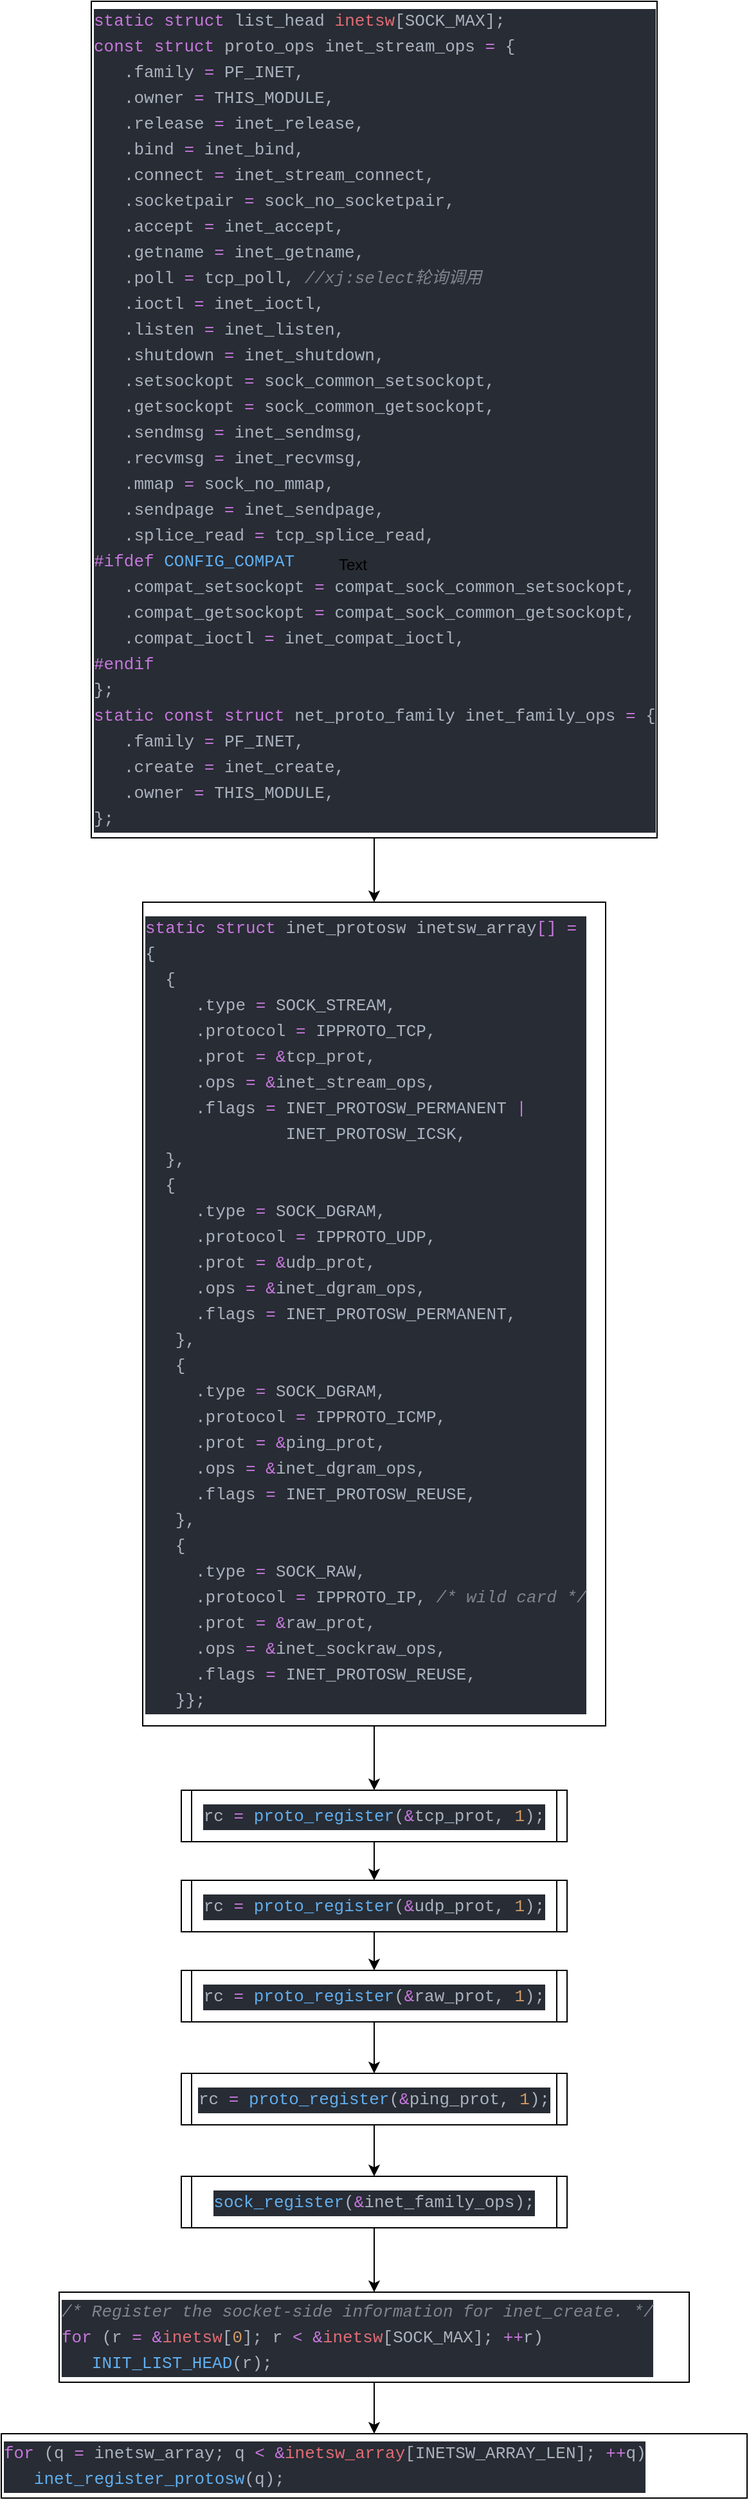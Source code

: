 <mxfile version="13.1.3">
    <diagram id="6hGFLwfOUW9BJ-s0fimq" name="Page-1">
        <mxGraphModel dx="1430" dy="1954" grid="1" gridSize="10" guides="1" tooltips="1" connect="1" arrows="1" fold="1" page="1" pageScale="1" pageWidth="827" pageHeight="1169" math="0" shadow="0">
            <root>
                <mxCell id="0"/>
                <mxCell id="1" parent="0"/>
                <mxCell id="7" style="edgeStyle=orthogonalEdgeStyle;rounded=0;orthogonalLoop=1;jettySize=auto;html=1;exitX=0.5;exitY=1;exitDx=0;exitDy=0;" parent="1" source="2" target="3" edge="1">
                    <mxGeometry relative="1" as="geometry"/>
                </mxCell>
                <mxCell id="2" value="&lt;div style=&quot;color: rgb(171 , 178 , 191) ; background-color: rgb(40 , 44 , 52) ; font-family: &amp;#34;monaco&amp;#34; , &amp;#34;menlo&amp;#34; , &amp;#34;monaco&amp;#34; , &amp;#34;courier new&amp;#34; , monospace ; font-size: 13px ; line-height: 20px&quot;&gt;rc &lt;span style=&quot;color: #c678dd&quot;&gt;=&lt;/span&gt; &lt;span style=&quot;color: #61afef&quot;&gt;proto_register&lt;/span&gt;(&lt;span style=&quot;color: #c678dd&quot;&gt;&amp;amp;&lt;/span&gt;tcp_prot, &lt;span style=&quot;color: #d19a66&quot;&gt;1&lt;/span&gt;);&lt;/div&gt;" style="shape=process;whiteSpace=wrap;html=1;backgroundOutline=1;size=0.027;" parent="1" vertex="1">
                    <mxGeometry x="105" y="1010" width="300" height="40" as="geometry"/>
                </mxCell>
                <mxCell id="8" style="edgeStyle=orthogonalEdgeStyle;rounded=0;orthogonalLoop=1;jettySize=auto;html=1;exitX=0.5;exitY=1;exitDx=0;exitDy=0;" parent="1" source="3" target="4" edge="1">
                    <mxGeometry relative="1" as="geometry"/>
                </mxCell>
                <mxCell id="3" value="&lt;div style=&quot;color: rgb(171 , 178 , 191) ; background-color: rgb(40 , 44 , 52) ; font-family: &amp;#34;monaco&amp;#34; , &amp;#34;menlo&amp;#34; , &amp;#34;monaco&amp;#34; , &amp;#34;courier new&amp;#34; , monospace ; font-size: 13px ; line-height: 20px&quot;&gt;&lt;div style=&quot;font-family: &amp;#34;monaco&amp;#34; , &amp;#34;menlo&amp;#34; , &amp;#34;monaco&amp;#34; , &amp;#34;courier new&amp;#34; , monospace ; line-height: 20px&quot;&gt;rc &lt;span style=&quot;color: #c678dd&quot;&gt;=&lt;/span&gt; &lt;span style=&quot;color: #61afef&quot;&gt;proto_register&lt;/span&gt;(&lt;span style=&quot;color: #c678dd&quot;&gt;&amp;amp;&lt;/span&gt;udp_prot, &lt;span style=&quot;color: #d19a66&quot;&gt;1&lt;/span&gt;);&lt;/div&gt;&lt;/div&gt;" style="shape=process;whiteSpace=wrap;html=1;backgroundOutline=1;size=0.027;" parent="1" vertex="1">
                    <mxGeometry x="105" y="1080" width="300" height="40" as="geometry"/>
                </mxCell>
                <mxCell id="9" style="edgeStyle=orthogonalEdgeStyle;rounded=0;orthogonalLoop=1;jettySize=auto;html=1;exitX=0.5;exitY=1;exitDx=0;exitDy=0;entryX=0.5;entryY=0;entryDx=0;entryDy=0;" parent="1" source="4" target="5" edge="1">
                    <mxGeometry relative="1" as="geometry"/>
                </mxCell>
                <mxCell id="4" value="&lt;div style=&quot;color: rgb(171 , 178 , 191) ; background-color: rgb(40 , 44 , 52) ; font-family: &amp;#34;monaco&amp;#34; , &amp;#34;menlo&amp;#34; , &amp;#34;monaco&amp;#34; , &amp;#34;courier new&amp;#34; , monospace ; font-size: 13px ; line-height: 20px&quot;&gt;&lt;div style=&quot;font-family: &amp;#34;monaco&amp;#34; , &amp;#34;menlo&amp;#34; , &amp;#34;monaco&amp;#34; , &amp;#34;courier new&amp;#34; , monospace ; line-height: 20px&quot;&gt;&lt;div style=&quot;font-family: &amp;#34;monaco&amp;#34; , &amp;#34;menlo&amp;#34; , &amp;#34;monaco&amp;#34; , &amp;#34;courier new&amp;#34; , monospace ; line-height: 20px&quot;&gt;rc &lt;span style=&quot;color: #c678dd&quot;&gt;=&lt;/span&gt; &lt;span style=&quot;color: #61afef&quot;&gt;proto_register&lt;/span&gt;(&lt;span style=&quot;color: #c678dd&quot;&gt;&amp;amp;&lt;/span&gt;raw_prot, &lt;span style=&quot;color: #d19a66&quot;&gt;1&lt;/span&gt;);&lt;/div&gt;&lt;/div&gt;&lt;/div&gt;" style="shape=process;whiteSpace=wrap;html=1;backgroundOutline=1;size=0.027;" parent="1" vertex="1">
                    <mxGeometry x="105" y="1150" width="300" height="40" as="geometry"/>
                </mxCell>
                <mxCell id="10" style="edgeStyle=orthogonalEdgeStyle;rounded=0;orthogonalLoop=1;jettySize=auto;html=1;exitX=0.5;exitY=1;exitDx=0;exitDy=0;entryX=0.5;entryY=0;entryDx=0;entryDy=0;" parent="1" source="5" target="6" edge="1">
                    <mxGeometry relative="1" as="geometry"/>
                </mxCell>
                <mxCell id="5" value="&lt;div style=&quot;color: rgb(171 , 178 , 191) ; background-color: rgb(40 , 44 , 52) ; font-family: &amp;#34;monaco&amp;#34; , &amp;#34;menlo&amp;#34; , &amp;#34;monaco&amp;#34; , &amp;#34;courier new&amp;#34; , monospace ; font-size: 13px ; line-height: 20px&quot;&gt;&lt;div style=&quot;font-family: &amp;#34;monaco&amp;#34; , &amp;#34;menlo&amp;#34; , &amp;#34;monaco&amp;#34; , &amp;#34;courier new&amp;#34; , monospace ; line-height: 20px&quot;&gt;&lt;div style=&quot;font-family: &amp;#34;monaco&amp;#34; , &amp;#34;menlo&amp;#34; , &amp;#34;monaco&amp;#34; , &amp;#34;courier new&amp;#34; , monospace ; line-height: 20px&quot;&gt;&lt;div style=&quot;font-family: &amp;#34;monaco&amp;#34; , &amp;#34;menlo&amp;#34; , &amp;#34;monaco&amp;#34; , &amp;#34;courier new&amp;#34; , monospace ; line-height: 20px&quot;&gt;rc &lt;span style=&quot;color: #c678dd&quot;&gt;=&lt;/span&gt; &lt;span style=&quot;color: #61afef&quot;&gt;proto_register&lt;/span&gt;(&lt;span style=&quot;color: #c678dd&quot;&gt;&amp;amp;&lt;/span&gt;ping_prot, &lt;span style=&quot;color: #d19a66&quot;&gt;1&lt;/span&gt;);&lt;/div&gt;&lt;/div&gt;&lt;/div&gt;&lt;/div&gt;" style="shape=process;whiteSpace=wrap;html=1;backgroundOutline=1;size=0.027;" parent="1" vertex="1">
                    <mxGeometry x="105" y="1230" width="300" height="40" as="geometry"/>
                </mxCell>
                <mxCell id="16" style="edgeStyle=orthogonalEdgeStyle;rounded=0;orthogonalLoop=1;jettySize=auto;html=1;exitX=0.5;exitY=1;exitDx=0;exitDy=0;" edge="1" parent="1" source="6" target="15">
                    <mxGeometry relative="1" as="geometry"/>
                </mxCell>
                <mxCell id="6" value="&lt;div style=&quot;color: rgb(171 , 178 , 191) ; background-color: rgb(40 , 44 , 52) ; font-family: &amp;#34;monaco&amp;#34; , &amp;#34;menlo&amp;#34; , &amp;#34;monaco&amp;#34; , &amp;#34;courier new&amp;#34; , monospace ; font-size: 13px ; line-height: 20px&quot;&gt;&lt;div style=&quot;font-family: &amp;#34;monaco&amp;#34; , &amp;#34;menlo&amp;#34; , &amp;#34;monaco&amp;#34; , &amp;#34;courier new&amp;#34; , monospace ; line-height: 20px&quot;&gt;&lt;div style=&quot;font-family: &amp;#34;monaco&amp;#34; , &amp;#34;menlo&amp;#34; , &amp;#34;monaco&amp;#34; , &amp;#34;courier new&amp;#34; , monospace ; line-height: 20px&quot;&gt;&lt;div style=&quot;font-family: &amp;#34;monaco&amp;#34; , &amp;#34;menlo&amp;#34; , &amp;#34;monaco&amp;#34; , &amp;#34;courier new&amp;#34; , monospace ; line-height: 20px&quot;&gt;&lt;div style=&quot;font-family: &amp;#34;monaco&amp;#34; , &amp;#34;menlo&amp;#34; , &amp;#34;monaco&amp;#34; , &amp;#34;courier new&amp;#34; , monospace ; line-height: 20px&quot;&gt;&lt;span style=&quot;color: #61afef&quot;&gt;sock_register&lt;/span&gt;(&lt;span style=&quot;color: #c678dd&quot;&gt;&amp;amp;&lt;/span&gt;inet_family_ops);&lt;/div&gt;&lt;/div&gt;&lt;/div&gt;&lt;/div&gt;&lt;/div&gt;" style="shape=process;whiteSpace=wrap;html=1;backgroundOutline=1;size=0.027;" parent="1" vertex="1">
                    <mxGeometry x="105" y="1310" width="300" height="40" as="geometry"/>
                </mxCell>
                <mxCell id="13" style="edgeStyle=orthogonalEdgeStyle;rounded=0;orthogonalLoop=1;jettySize=auto;html=1;exitX=0.5;exitY=1;exitDx=0;exitDy=0;" parent="1" source="11" target="12" edge="1">
                    <mxGeometry relative="1" as="geometry"/>
                </mxCell>
                <mxCell id="11" value="&lt;div style=&quot;color: rgb(171 , 178 , 191) ; background-color: rgb(40 , 44 , 52) ; font-family: &amp;#34;monaco&amp;#34; , &amp;#34;menlo&amp;#34; , &amp;#34;monaco&amp;#34; , &amp;#34;courier new&amp;#34; , monospace ; font-size: 13px ; line-height: 20px&quot;&gt;&lt;div&gt;&lt;div style=&quot;font-family: &amp;#34;monaco&amp;#34; , &amp;#34;menlo&amp;#34; , &amp;#34;monaco&amp;#34; , &amp;#34;courier new&amp;#34; , monospace ; line-height: 20px&quot;&gt;&lt;span style=&quot;color: #c678dd&quot;&gt;static&lt;/span&gt; &lt;span style=&quot;color: #c678dd&quot;&gt;struct&lt;/span&gt; list_head &lt;span style=&quot;color: #e06c75&quot;&gt;inetsw&lt;/span&gt;[SOCK_MAX];&lt;/div&gt;&lt;/div&gt;&lt;div style=&quot;font-family: &amp;#34;monaco&amp;#34; , &amp;#34;menlo&amp;#34; , &amp;#34;monaco&amp;#34; , &amp;#34;courier new&amp;#34; , monospace ; line-height: 20px&quot;&gt;&lt;div style=&quot;font-family: &amp;#34;monaco&amp;#34; , &amp;#34;menlo&amp;#34; , &amp;#34;monaco&amp;#34; , &amp;#34;courier new&amp;#34; , monospace ; line-height: 20px&quot;&gt;&lt;div&gt;&lt;span style=&quot;color: #c678dd&quot;&gt;const&lt;/span&gt; &lt;span style=&quot;color: #c678dd&quot;&gt;struct&lt;/span&gt; proto_ops inet_stream_ops &lt;span style=&quot;color: #c678dd&quot;&gt;=&lt;/span&gt; {&lt;/div&gt;&lt;div&gt;&amp;nbsp; &amp;nbsp;.family &lt;span style=&quot;color: #c678dd&quot;&gt;=&lt;/span&gt; PF_INET,&lt;/div&gt;&lt;div&gt;&amp;nbsp; &amp;nbsp;.owner &lt;span style=&quot;color: #c678dd&quot;&gt;=&lt;/span&gt; THIS_MODULE,&lt;/div&gt;&lt;div&gt;&amp;nbsp; &amp;nbsp;.release &lt;span style=&quot;color: #c678dd&quot;&gt;=&lt;/span&gt; inet_release,&lt;/div&gt;&lt;div&gt;&amp;nbsp; &amp;nbsp;.bind &lt;span style=&quot;color: #c678dd&quot;&gt;=&lt;/span&gt; inet_bind,&lt;/div&gt;&lt;div&gt;&amp;nbsp; &amp;nbsp;.connect &lt;span style=&quot;color: #c678dd&quot;&gt;=&lt;/span&gt; inet_stream_connect,&lt;/div&gt;&lt;div&gt;&amp;nbsp; &amp;nbsp;.socketpair &lt;span style=&quot;color: #c678dd&quot;&gt;=&lt;/span&gt; sock_no_socketpair,&lt;/div&gt;&lt;div&gt;&amp;nbsp; &amp;nbsp;.accept &lt;span style=&quot;color: #c678dd&quot;&gt;=&lt;/span&gt; inet_accept,&lt;/div&gt;&lt;div&gt;&amp;nbsp; &amp;nbsp;.getname &lt;span style=&quot;color: #c678dd&quot;&gt;=&lt;/span&gt; inet_getname,&lt;/div&gt;&lt;div&gt;&amp;nbsp; &amp;nbsp;.poll &lt;span style=&quot;color: #c678dd&quot;&gt;=&lt;/span&gt; tcp_poll, &lt;span style=&quot;color: #7f848e ; font-style: italic&quot;&gt;//xj:select轮询调用&lt;/span&gt;&lt;/div&gt;&lt;div&gt;&amp;nbsp; &amp;nbsp;.ioctl &lt;span style=&quot;color: #c678dd&quot;&gt;=&lt;/span&gt; inet_ioctl,&lt;/div&gt;&lt;div&gt;&amp;nbsp; &amp;nbsp;.listen &lt;span style=&quot;color: #c678dd&quot;&gt;=&lt;/span&gt; inet_listen,&lt;/div&gt;&lt;div&gt;&amp;nbsp; &amp;nbsp;.shutdown &lt;span style=&quot;color: #c678dd&quot;&gt;=&lt;/span&gt; inet_shutdown,&lt;/div&gt;&lt;div&gt;&amp;nbsp; &amp;nbsp;.setsockopt &lt;span style=&quot;color: #c678dd&quot;&gt;=&lt;/span&gt; sock_common_setsockopt,&lt;/div&gt;&lt;div&gt;&amp;nbsp; &amp;nbsp;.getsockopt &lt;span style=&quot;color: #c678dd&quot;&gt;=&lt;/span&gt; sock_common_getsockopt,&lt;/div&gt;&lt;div&gt;&amp;nbsp; &amp;nbsp;.sendmsg &lt;span style=&quot;color: #c678dd&quot;&gt;=&lt;/span&gt; inet_sendmsg,&lt;/div&gt;&lt;div&gt;&amp;nbsp; &amp;nbsp;.recvmsg &lt;span style=&quot;color: #c678dd&quot;&gt;=&lt;/span&gt; inet_recvmsg,&lt;/div&gt;&lt;div&gt;&amp;nbsp; &amp;nbsp;.mmap &lt;span style=&quot;color: #c678dd&quot;&gt;=&lt;/span&gt; sock_no_mmap,&lt;/div&gt;&lt;div&gt;&amp;nbsp; &amp;nbsp;.sendpage &lt;span style=&quot;color: #c678dd&quot;&gt;=&lt;/span&gt; inet_sendpage,&lt;/div&gt;&lt;div&gt;&amp;nbsp; &amp;nbsp;.splice_read &lt;span style=&quot;color: #c678dd&quot;&gt;=&lt;/span&gt; tcp_splice_read,&lt;/div&gt;&lt;div&gt;&lt;span style=&quot;color: #c678dd&quot;&gt;#ifdef&lt;/span&gt; &lt;span style=&quot;color: #61afef&quot;&gt;CONFIG_COMPAT&lt;/span&gt;&lt;/div&gt;&lt;div&gt;&amp;nbsp; &amp;nbsp;.compat_setsockopt &lt;span style=&quot;color: #c678dd&quot;&gt;=&lt;/span&gt; compat_sock_common_setsockopt,&lt;/div&gt;&lt;div&gt;&amp;nbsp; &amp;nbsp;.compat_getsockopt &lt;span style=&quot;color: #c678dd&quot;&gt;=&lt;/span&gt; compat_sock_common_getsockopt,&lt;/div&gt;&lt;div&gt;&amp;nbsp; &amp;nbsp;.compat_ioctl &lt;span style=&quot;color: #c678dd&quot;&gt;=&lt;/span&gt; inet_compat_ioctl,&lt;/div&gt;&lt;div&gt;&lt;span style=&quot;color: #c678dd&quot;&gt;#endif&lt;/span&gt;&lt;/div&gt;&lt;div&gt;};&lt;/div&gt;&lt;/div&gt;&lt;/div&gt;&lt;div&gt;&lt;span style=&quot;color: #c678dd&quot;&gt;static&lt;/span&gt; &lt;span style=&quot;color: #c678dd&quot;&gt;const&lt;/span&gt; &lt;span style=&quot;color: #c678dd&quot;&gt;struct&lt;/span&gt; net_proto_family inet_family_ops &lt;span style=&quot;color: #c678dd&quot;&gt;=&lt;/span&gt; {&lt;/div&gt;&lt;div&gt;&amp;nbsp; &amp;nbsp;.family &lt;span style=&quot;color: #c678dd&quot;&gt;=&lt;/span&gt; PF_INET,&lt;/div&gt;&lt;div&gt;&amp;nbsp; &amp;nbsp;.create &lt;span style=&quot;color: #c678dd&quot;&gt;=&lt;/span&gt; inet_create,&lt;/div&gt;&lt;div&gt;&amp;nbsp; &amp;nbsp;.owner &lt;span style=&quot;color: #c678dd&quot;&gt;=&lt;/span&gt; THIS_MODULE,&lt;/div&gt;&lt;div&gt;};&lt;/div&gt;&lt;/div&gt;" style="align=left;rounded=0;whiteSpace=wrap;html=1;" parent="1" vertex="1">
                    <mxGeometry x="35" y="-380" width="440" height="650" as="geometry"/>
                </mxCell>
                <mxCell id="14" style="edgeStyle=orthogonalEdgeStyle;rounded=0;orthogonalLoop=1;jettySize=auto;html=1;exitX=0.5;exitY=1;exitDx=0;exitDy=0;entryX=0.5;entryY=0;entryDx=0;entryDy=0;" parent="1" source="12" target="2" edge="1">
                    <mxGeometry relative="1" as="geometry"/>
                </mxCell>
                <mxCell id="12" value="&lt;div style=&quot;background-color: rgb(40 , 44 , 52) ; font-family: &amp;#34;monaco&amp;#34; , &amp;#34;menlo&amp;#34; , &amp;#34;monaco&amp;#34; , &amp;#34;courier new&amp;#34; , monospace ; font-size: 13px ; line-height: 20px&quot;&gt;&lt;div style=&quot;font-family: &amp;#34;monaco&amp;#34; , &amp;#34;menlo&amp;#34; , &amp;#34;monaco&amp;#34; , &amp;#34;courier new&amp;#34; , monospace ; line-height: 20px&quot;&gt;&lt;div style=&quot;color: rgb(171 , 178 , 191)&quot;&gt;&lt;span style=&quot;color: #c678dd&quot;&gt;static&lt;/span&gt; &lt;span style=&quot;color: #c678dd&quot;&gt;struct&lt;/span&gt; inet_protosw inetsw_array&lt;span style=&quot;color: #c678dd&quot;&gt;[]&lt;/span&gt; &lt;span style=&quot;color: #c678dd&quot;&gt;=&lt;/span&gt;&lt;/div&gt;&lt;div style=&quot;color: rgb(171 , 178 , 191)&quot;&gt;    {&lt;/div&gt;&lt;div style=&quot;color: rgb(171 , 178 , 191)&quot;&gt;&amp;nbsp; {&lt;/div&gt;&lt;div style=&quot;color: rgb(171 , 178 , 191)&quot;&gt;&amp;nbsp; &amp;nbsp; &amp;nbsp;.type &lt;span style=&quot;color: #c678dd&quot;&gt;=&lt;/span&gt; SOCK_STREAM,&lt;/div&gt;&lt;div style=&quot;color: rgb(171 , 178 , 191)&quot;&gt;&amp;nbsp; &amp;nbsp; &amp;nbsp;.protocol &lt;span style=&quot;color: #c678dd&quot;&gt;=&lt;/span&gt; IPPROTO_TCP,&lt;/div&gt;&lt;div&gt;&lt;font color=&quot;#7f848e&quot;&gt;&lt;i&gt;&amp;nbsp; &amp;nbsp; &amp;nbsp;&lt;/i&gt;&lt;/font&gt;&lt;font color=&quot;#abb2bf&quot;&gt;.prot &lt;/font&gt;&lt;span style=&quot;color: rgb(198 , 120 , 221)&quot;&gt;=&lt;/span&gt; &lt;span style=&quot;color: rgb(198 , 120 , 221)&quot;&gt;&amp;amp;&lt;/span&gt;&lt;font color=&quot;#abb2bf&quot;&gt;tcp_prot,&lt;/font&gt;&lt;br&gt;&lt;/div&gt;&lt;div style=&quot;color: rgb(171 , 178 , 191)&quot;&gt;&amp;nbsp; &amp;nbsp; &amp;nbsp;.ops &lt;span style=&quot;color: #c678dd&quot;&gt;=&lt;/span&gt; &lt;span style=&quot;color: #c678dd&quot;&gt;&amp;amp;&lt;/span&gt;inet_stream_ops,&lt;/div&gt;&lt;div style=&quot;color: rgb(171 , 178 , 191)&quot;&gt;&amp;nbsp; &amp;nbsp; &amp;nbsp;.flags &lt;span style=&quot;color: #c678dd&quot;&gt;=&lt;/span&gt; INET_PROTOSW_PERMANENT &lt;span style=&quot;color: #c678dd&quot;&gt;|&lt;/span&gt;&lt;/div&gt;&lt;div style=&quot;color: rgb(171 , 178 , 191)&quot;&gt;&amp;nbsp; &amp;nbsp; &amp;nbsp; &amp;nbsp; &amp;nbsp; &amp;nbsp; &amp;nbsp; INET_PROTOSW_ICSK,&lt;/div&gt;&lt;div style=&quot;color: rgb(171 , 178 , 191)&quot;&gt;&amp;nbsp; },&lt;/div&gt;&lt;div style=&quot;color: rgb(171 , 178 , 191)&quot;&gt;&amp;nbsp; {&lt;/div&gt;&lt;div style=&quot;color: rgb(171 , 178 , 191)&quot;&gt;&amp;nbsp; &amp;nbsp; &amp;nbsp;.type &lt;span style=&quot;color: #c678dd&quot;&gt;=&lt;/span&gt; SOCK_DGRAM,&lt;/div&gt;&lt;div style=&quot;color: rgb(171 , 178 , 191)&quot;&gt;&amp;nbsp; &amp;nbsp; &amp;nbsp;.protocol &lt;span style=&quot;color: #c678dd&quot;&gt;=&lt;/span&gt; IPPROTO_UDP,&lt;/div&gt;&lt;div style=&quot;color: rgb(171 , 178 , 191)&quot;&gt;&amp;nbsp; &amp;nbsp; &amp;nbsp;.prot &lt;span style=&quot;color: #c678dd&quot;&gt;=&lt;/span&gt; &lt;span style=&quot;color: #c678dd&quot;&gt;&amp;amp;&lt;/span&gt;udp_prot,&lt;/div&gt;&lt;div style=&quot;color: rgb(171 , 178 , 191)&quot;&gt;&amp;nbsp; &amp;nbsp; &amp;nbsp;.ops &lt;span style=&quot;color: #c678dd&quot;&gt;=&lt;/span&gt; &lt;span style=&quot;color: #c678dd&quot;&gt;&amp;amp;&lt;/span&gt;inet_dgram_ops,&lt;/div&gt;&lt;div style=&quot;color: rgb(171 , 178 , 191)&quot;&gt;&amp;nbsp; &amp;nbsp; &amp;nbsp;.flags &lt;span style=&quot;color: #c678dd&quot;&gt;=&lt;/span&gt; INET_PROTOSW_PERMANENT,&lt;/div&gt;&lt;div style=&quot;color: rgb(171 , 178 , 191)&quot;&gt;&amp;nbsp; &amp;nbsp;},&lt;/div&gt;&lt;div style=&quot;color: rgb(171 , 178 , 191)&quot;&gt;&amp;nbsp; &amp;nbsp;{&lt;/div&gt;&lt;div style=&quot;color: rgb(171 , 178 , 191)&quot;&gt;&amp;nbsp; &amp;nbsp; &amp;nbsp;.type &lt;span style=&quot;color: #c678dd&quot;&gt;=&lt;/span&gt; SOCK_DGRAM,&lt;/div&gt;&lt;div style=&quot;color: rgb(171 , 178 , 191)&quot;&gt;&amp;nbsp; &amp;nbsp; &amp;nbsp;.protocol &lt;span style=&quot;color: #c678dd&quot;&gt;=&lt;/span&gt; IPPROTO_ICMP,&lt;/div&gt;&lt;div style=&quot;color: rgb(171 , 178 , 191)&quot;&gt;&amp;nbsp; &amp;nbsp; &amp;nbsp;.prot &lt;span style=&quot;color: #c678dd&quot;&gt;=&lt;/span&gt; &lt;span style=&quot;color: #c678dd&quot;&gt;&amp;amp;&lt;/span&gt;ping_prot,&lt;/div&gt;&lt;div style=&quot;color: rgb(171 , 178 , 191)&quot;&gt;&amp;nbsp; &amp;nbsp; &amp;nbsp;.ops &lt;span style=&quot;color: #c678dd&quot;&gt;=&lt;/span&gt; &lt;span style=&quot;color: #c678dd&quot;&gt;&amp;amp;&lt;/span&gt;inet_dgram_ops,&lt;/div&gt;&lt;div style=&quot;color: rgb(171 , 178 , 191)&quot;&gt;&amp;nbsp; &amp;nbsp; &amp;nbsp;.flags &lt;span style=&quot;color: #c678dd&quot;&gt;=&lt;/span&gt; INET_PROTOSW_REUSE,&lt;/div&gt;&lt;div style=&quot;color: rgb(171 , 178 , 191)&quot;&gt;&amp;nbsp; &amp;nbsp;},&lt;/div&gt;&lt;div style=&quot;color: rgb(171 , 178 , 191)&quot;&gt;&amp;nbsp; &amp;nbsp;{&lt;/div&gt;&lt;div style=&quot;color: rgb(171 , 178 , 191)&quot;&gt;&amp;nbsp; &amp;nbsp; &amp;nbsp;.type &lt;span style=&quot;color: #c678dd&quot;&gt;=&lt;/span&gt; SOCK_RAW,&lt;/div&gt;&lt;div style=&quot;color: rgb(171 , 178 , 191)&quot;&gt;&amp;nbsp; &amp;nbsp; &amp;nbsp;.protocol &lt;span style=&quot;color: #c678dd&quot;&gt;=&lt;/span&gt; IPPROTO_IP, &lt;span style=&quot;color: #7f848e ; font-style: italic&quot;&gt;/* wild card */&lt;/span&gt;&lt;/div&gt;&lt;div style=&quot;color: rgb(171 , 178 , 191)&quot;&gt;&amp;nbsp; &amp;nbsp; &amp;nbsp;.prot &lt;span style=&quot;color: #c678dd&quot;&gt;=&lt;/span&gt; &lt;span style=&quot;color: #c678dd&quot;&gt;&amp;amp;&lt;/span&gt;raw_prot,&lt;/div&gt;&lt;div style=&quot;color: rgb(171 , 178 , 191)&quot;&gt;&amp;nbsp; &amp;nbsp; &amp;nbsp;.ops &lt;span style=&quot;color: #c678dd&quot;&gt;=&lt;/span&gt; &lt;span style=&quot;color: #c678dd&quot;&gt;&amp;amp;&lt;/span&gt;inet_sockraw_ops,&lt;/div&gt;&lt;div style=&quot;color: rgb(171 , 178 , 191)&quot;&gt;&amp;nbsp; &amp;nbsp; &amp;nbsp;.flags &lt;span style=&quot;color: #c678dd&quot;&gt;=&lt;/span&gt; INET_PROTOSW_REUSE,&lt;/div&gt;&lt;div style=&quot;color: rgb(171 , 178 , 191)&quot;&gt;&amp;nbsp; &amp;nbsp;}};&lt;/div&gt;&lt;/div&gt;&lt;/div&gt;" style="align=left;rounded=0;whiteSpace=wrap;html=1;" parent="1" vertex="1">
                    <mxGeometry x="75" y="320" width="360" height="640" as="geometry"/>
                </mxCell>
                <mxCell id="20" style="edgeStyle=orthogonalEdgeStyle;rounded=0;orthogonalLoop=1;jettySize=auto;html=1;exitX=0.5;exitY=1;exitDx=0;exitDy=0;entryX=0.5;entryY=0;entryDx=0;entryDy=0;" edge="1" parent="1" source="15" target="19">
                    <mxGeometry relative="1" as="geometry"/>
                </mxCell>
                <mxCell id="15" value="&lt;div style=&quot;color: rgb(171 , 178 , 191) ; background-color: rgb(40 , 44 , 52) ; font-family: &amp;#34;monaco&amp;#34; , &amp;#34;menlo&amp;#34; , &amp;#34;monaco&amp;#34; , &amp;#34;courier new&amp;#34; , monospace ; font-size: 13px ; line-height: 20px&quot;&gt;&lt;div&gt;&lt;span style=&quot;color: #7f848e ; font-style: italic&quot;&gt;/* Register the socket-side information for inet_create. */&lt;/span&gt;&lt;/div&gt;&lt;div&gt;    &lt;span style=&quot;color: #c678dd&quot;&gt;for&lt;/span&gt; (r &lt;span style=&quot;color: #c678dd&quot;&gt;=&lt;/span&gt; &lt;span style=&quot;color: #c678dd&quot;&gt;&amp;amp;&lt;/span&gt;&lt;span style=&quot;color: #e06c75&quot;&gt;inetsw&lt;/span&gt;[&lt;span style=&quot;color: #d19a66&quot;&gt;0&lt;/span&gt;]; r &lt;span style=&quot;color: #c678dd&quot;&gt;&amp;lt;&lt;/span&gt; &lt;span style=&quot;color: #c678dd&quot;&gt;&amp;amp;&lt;/span&gt;&lt;span style=&quot;color: #e06c75&quot;&gt;inetsw&lt;/span&gt;[SOCK_MAX]; &lt;span style=&quot;color: #c678dd&quot;&gt;++&lt;/span&gt;r)&lt;/div&gt;&lt;div&gt;        &lt;span style=&quot;color: #61afef&quot;&gt;&amp;nbsp; &amp;nbsp;INIT_LIST_HEAD&lt;/span&gt;(r);&lt;/div&gt;&lt;/div&gt;" style="align=left;rounded=0;whiteSpace=wrap;html=1;" vertex="1" parent="1">
                    <mxGeometry x="10" y="1400" width="490" height="70" as="geometry"/>
                </mxCell>
                <mxCell id="18" value="Text" style="text;html=1;align=center;verticalAlign=middle;resizable=0;points=[];autosize=1;" vertex="1" parent="1">
                    <mxGeometry x="218" y="48" width="40" height="20" as="geometry"/>
                </mxCell>
                <mxCell id="19" value="&lt;div style=&quot;color: rgb(171 , 178 , 191) ; background-color: rgb(40 , 44 , 52) ; font-family: &amp;#34;monaco&amp;#34; , &amp;#34;menlo&amp;#34; , &amp;#34;monaco&amp;#34; , &amp;#34;courier new&amp;#34; , monospace ; font-size: 13px ; line-height: 20px&quot;&gt;&lt;div&gt;&lt;span style=&quot;color: rgb(198 , 120 , 221)&quot;&gt;for&lt;/span&gt; (q &lt;span style=&quot;color: rgb(198 , 120 , 221)&quot;&gt;=&lt;/span&gt; inetsw_array; q &lt;span style=&quot;color: rgb(198 , 120 , 221)&quot;&gt;&amp;lt;&lt;/span&gt; &lt;span style=&quot;color: rgb(198 , 120 , 221)&quot;&gt;&amp;amp;&lt;/span&gt;&lt;span style=&quot;color: rgb(224 , 108 , 117)&quot;&gt;inetsw_array&lt;/span&gt;[INETSW_ARRAY_LEN]; &lt;span style=&quot;color: rgb(198 , 120 , 221)&quot;&gt;++&lt;/span&gt;q)&lt;br&gt;&lt;/div&gt;&lt;div&gt;&lt;div style=&quot;font-family: &amp;#34;monaco&amp;#34; , &amp;#34;menlo&amp;#34; , &amp;#34;monaco&amp;#34; , &amp;#34;courier new&amp;#34; , monospace ; line-height: 20px&quot;&gt;&lt;div&gt;        &lt;span style=&quot;color: #61afef&quot;&gt;&amp;nbsp; &amp;nbsp;inet_register_protosw&lt;/span&gt;(q);&lt;/div&gt;&lt;/div&gt;&lt;/div&gt;&lt;/div&gt;" style="align=left;rounded=0;whiteSpace=wrap;html=1;" vertex="1" parent="1">
                    <mxGeometry x="-35" y="1510" width="580" height="50" as="geometry"/>
                </mxCell>
            </root>
        </mxGraphModel>
    </diagram>
</mxfile>